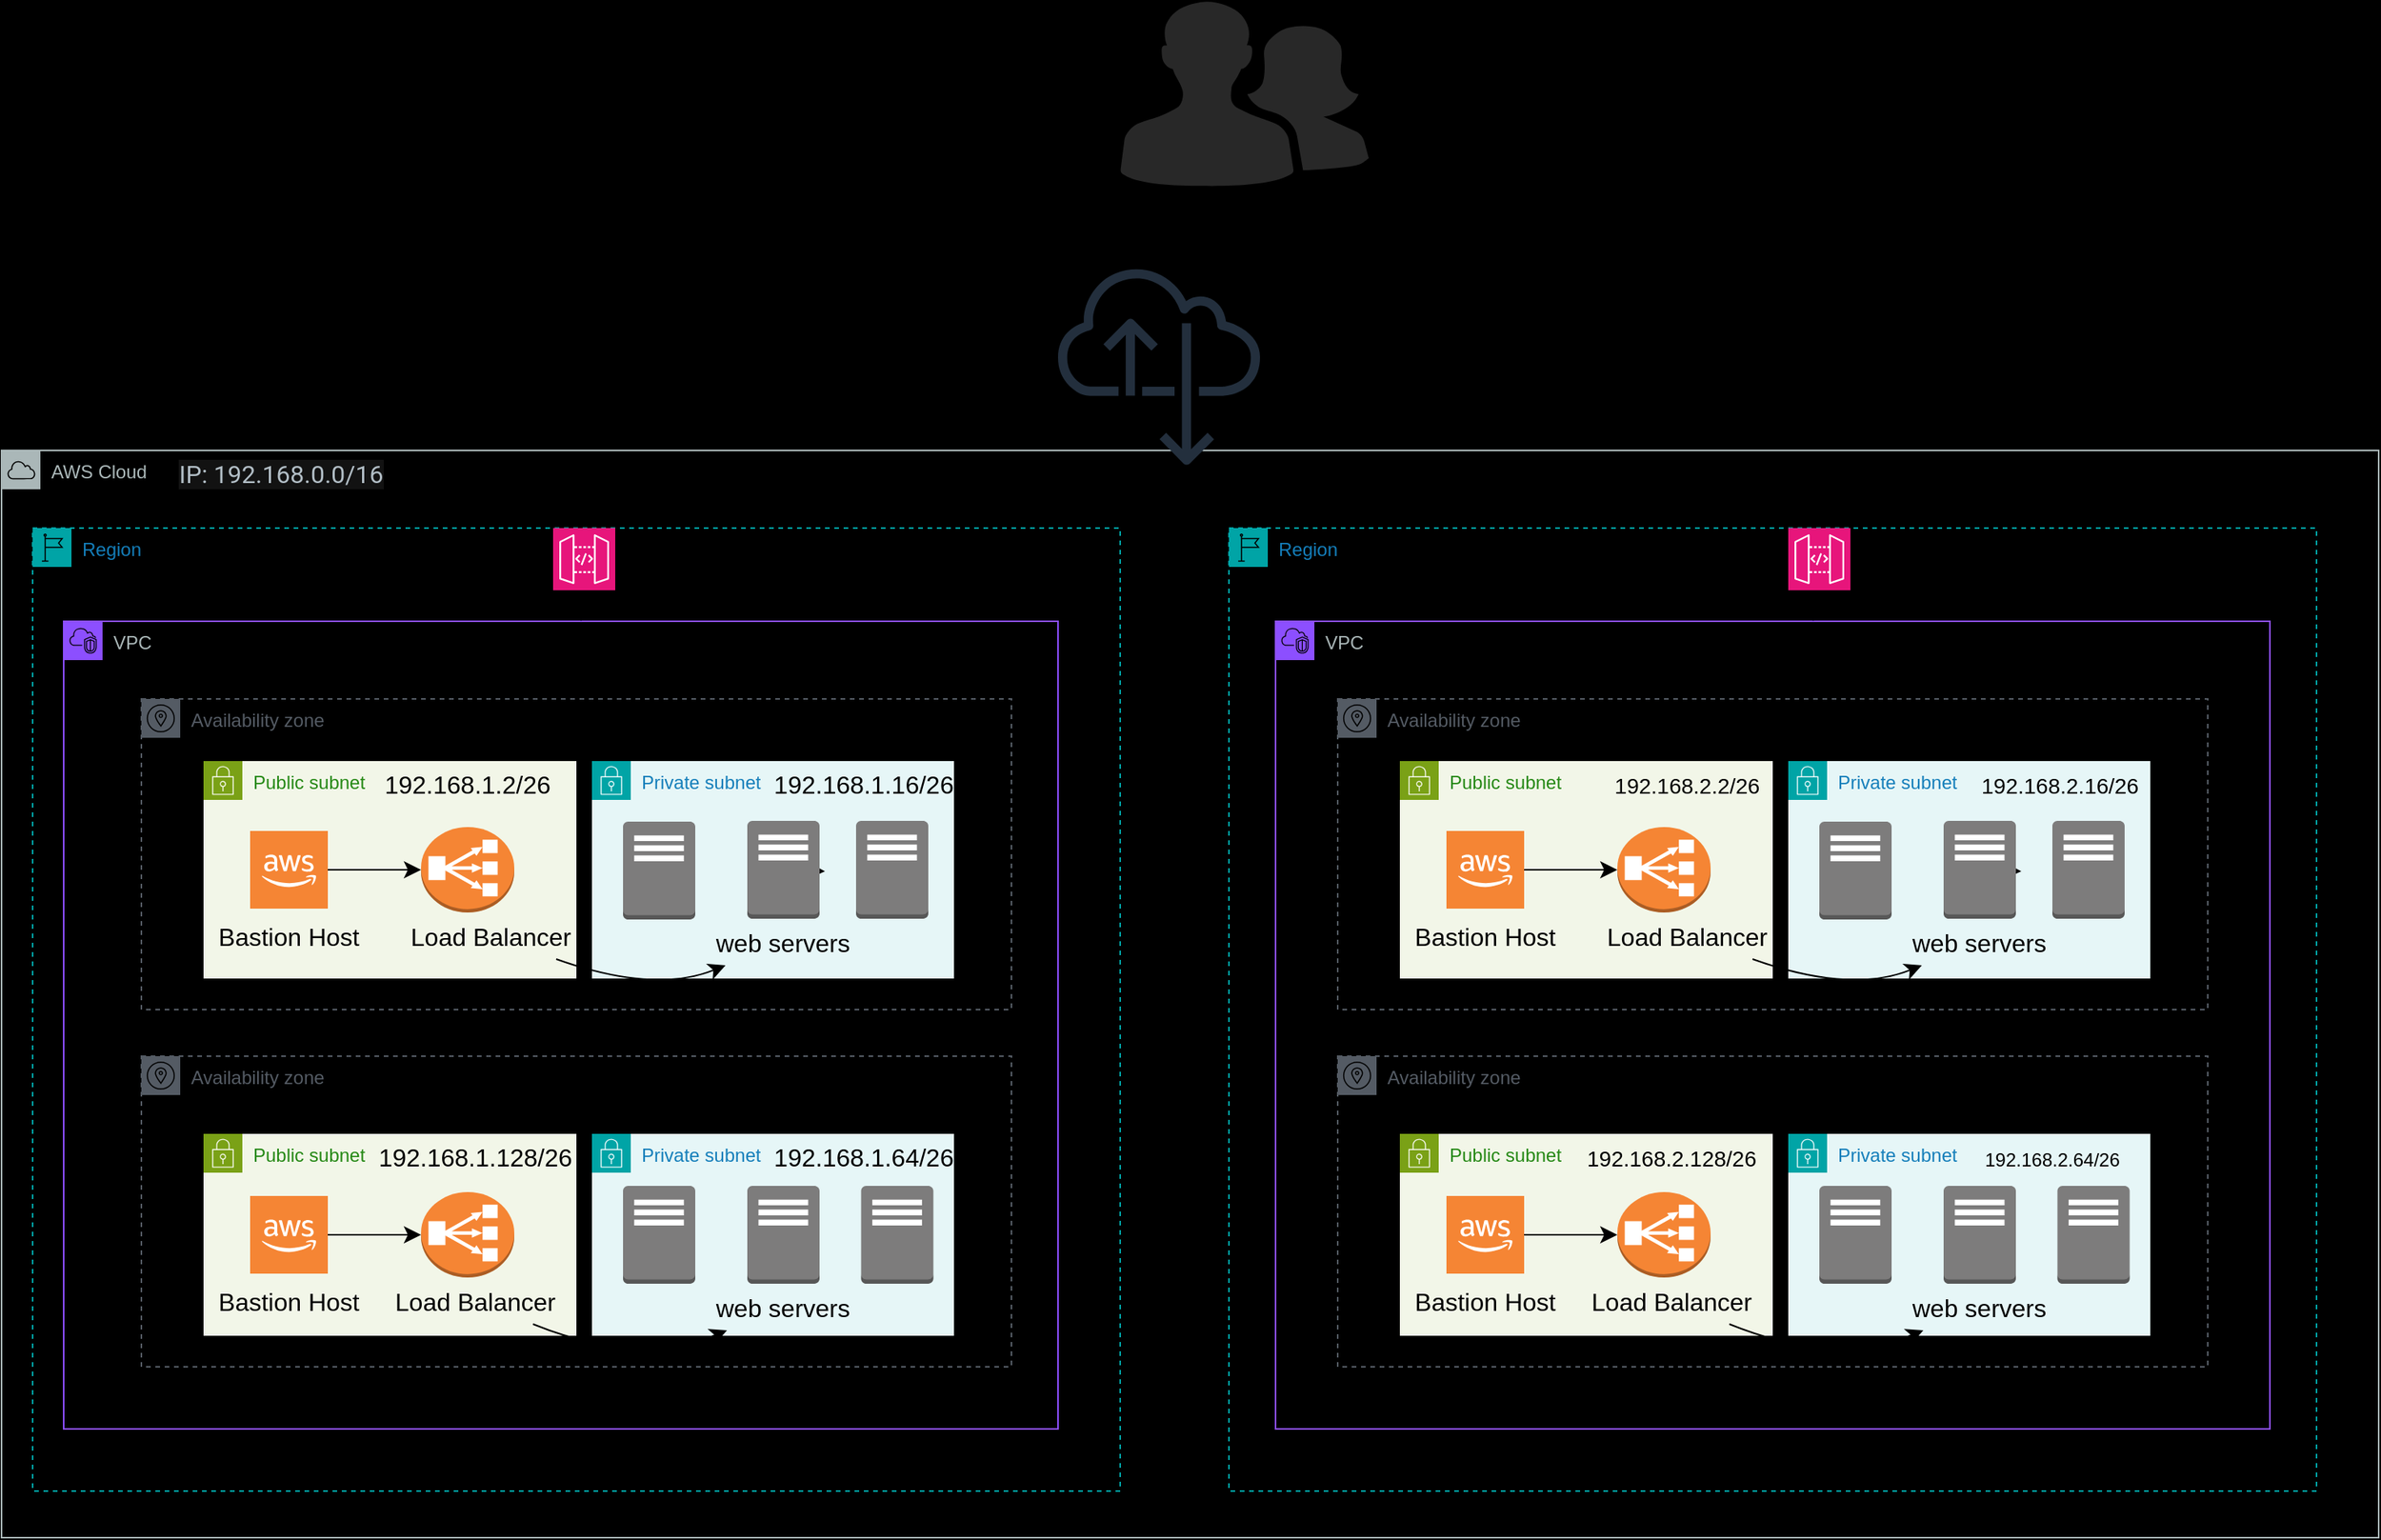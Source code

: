 <mxfile version="26.2.13">
  <diagram name="Page-1" id="DRaX8vh2XQgeKRl0MnYT">
    <mxGraphModel dx="1122" dy="1158" grid="1" gridSize="10" guides="1" tooltips="1" connect="1" arrows="1" fold="1" page="0" pageScale="1" pageWidth="850" pageHeight="1100" background="light-dark(#000000,#000000)" math="0" shadow="0">
      <root>
        <mxCell id="0" />
        <mxCell id="1" parent="0" />
        <mxCell id="w3yPP5Zh4euitOC8Kssg-12" value="AWS Cloud" style="sketch=0;outlineConnect=0;gradientColor=none;html=1;whiteSpace=wrap;fontSize=12;fontStyle=0;shape=mxgraph.aws4.group;grIcon=mxgraph.aws4.group_aws_cloud;strokeColor=#AAB7B8;fillColor=none;verticalAlign=top;align=left;spacingLeft=30;fontColor=#AAB7B8;dashed=0;" parent="1" vertex="1">
          <mxGeometry x="30" y="280" width="1530" height="700" as="geometry" />
        </mxCell>
        <mxCell id="w3yPP5Zh4euitOC8Kssg-16" value="VPC" style="points=[[0,0],[0.25,0],[0.5,0],[0.75,0],[1,0],[1,0.25],[1,0.5],[1,0.75],[1,1],[0.75,1],[0.5,1],[0.25,1],[0,1],[0,0.75],[0,0.5],[0,0.25]];outlineConnect=0;gradientColor=none;html=1;whiteSpace=wrap;fontSize=12;fontStyle=0;container=1;pointerEvents=0;collapsible=0;recursiveResize=0;shape=mxgraph.aws4.group;grIcon=mxgraph.aws4.group_vpc2;strokeColor=#8C4FFF;fillColor=none;verticalAlign=top;align=left;spacingLeft=30;fontColor=#AAB7B8;dashed=0;" parent="1" vertex="1">
          <mxGeometry x="70" y="390" width="640" height="520" as="geometry" />
        </mxCell>
        <mxCell id="w3yPP5Zh4euitOC8Kssg-17" value="Region" style="points=[[0,0],[0.25,0],[0.5,0],[0.75,0],[1,0],[1,0.25],[1,0.5],[1,0.75],[1,1],[0.75,1],[0.5,1],[0.25,1],[0,1],[0,0.75],[0,0.5],[0,0.25]];outlineConnect=0;gradientColor=none;html=1;whiteSpace=wrap;fontSize=12;fontStyle=0;container=1;pointerEvents=0;collapsible=0;recursiveResize=0;shape=mxgraph.aws4.group;grIcon=mxgraph.aws4.group_region;strokeColor=#00A4A6;fillColor=none;verticalAlign=top;align=left;spacingLeft=30;fontColor=#147EBA;dashed=1;" parent="1" vertex="1">
          <mxGeometry x="50" y="330" width="700" height="620" as="geometry" />
        </mxCell>
        <mxCell id="w3yPP5Zh4euitOC8Kssg-19" value="Availability zone" style="sketch=0;outlineConnect=0;gradientColor=none;html=1;whiteSpace=wrap;fontSize=12;fontStyle=0;shape=mxgraph.aws4.group;grIcon=mxgraph.aws4.group_availability_zone;strokeColor=#545B64;fillColor=none;verticalAlign=top;align=left;spacingLeft=30;fontColor=#545B64;dashed=1;" parent="w3yPP5Zh4euitOC8Kssg-17" vertex="1">
          <mxGeometry x="70" y="110" width="560" height="200" as="geometry" />
        </mxCell>
        <mxCell id="w3yPP5Zh4euitOC8Kssg-20" value="Availability zone" style="sketch=0;outlineConnect=0;gradientColor=none;html=1;whiteSpace=wrap;fontSize=12;fontStyle=0;shape=mxgraph.aws4.group;grIcon=mxgraph.aws4.group_availability_zone;strokeColor=#545B64;fillColor=none;verticalAlign=top;align=left;spacingLeft=30;fontColor=#545B64;dashed=1;" parent="w3yPP5Zh4euitOC8Kssg-17" vertex="1">
          <mxGeometry x="70" y="340" width="560" height="200" as="geometry" />
        </mxCell>
        <mxCell id="w3yPP5Zh4euitOC8Kssg-21" value="Public subnet" style="points=[[0,0],[0.25,0],[0.5,0],[0.75,0],[1,0],[1,0.25],[1,0.5],[1,0.75],[1,1],[0.75,1],[0.5,1],[0.25,1],[0,1],[0,0.75],[0,0.5],[0,0.25]];outlineConnect=0;gradientColor=none;html=1;whiteSpace=wrap;fontSize=12;fontStyle=0;container=1;pointerEvents=0;collapsible=0;recursiveResize=0;shape=mxgraph.aws4.group;grIcon=mxgraph.aws4.group_security_group;grStroke=0;strokeColor=#7AA116;fillColor=#F2F6E8;verticalAlign=top;align=left;spacingLeft=30;fontColor=#248814;dashed=0;" parent="w3yPP5Zh4euitOC8Kssg-17" vertex="1">
          <mxGeometry x="110" y="150" width="240" height="140" as="geometry" />
        </mxCell>
        <mxCell id="w3yPP5Zh4euitOC8Kssg-25" value="" style="outlineConnect=0;dashed=0;verticalLabelPosition=bottom;verticalAlign=top;align=center;html=1;shape=mxgraph.aws3.cloud_2;fillColor=#F58534;gradientColor=none;" parent="w3yPP5Zh4euitOC8Kssg-21" vertex="1">
          <mxGeometry x="30" y="45" width="50" height="50" as="geometry" />
        </mxCell>
        <mxCell id="w3yPP5Zh4euitOC8Kssg-23" value="Private subnet" style="points=[[0,0],[0.25,0],[0.5,0],[0.75,0],[1,0],[1,0.25],[1,0.5],[1,0.75],[1,1],[0.75,1],[0.5,1],[0.25,1],[0,1],[0,0.75],[0,0.5],[0,0.25]];outlineConnect=0;gradientColor=none;html=1;whiteSpace=wrap;fontSize=12;fontStyle=0;container=1;pointerEvents=0;collapsible=0;recursiveResize=0;shape=mxgraph.aws4.group;grIcon=mxgraph.aws4.group_security_group;grStroke=0;strokeColor=#00A4A6;fillColor=#E6F6F7;verticalAlign=top;align=left;spacingLeft=30;fontColor=#147EBA;dashed=0;" parent="w3yPP5Zh4euitOC8Kssg-17" vertex="1">
          <mxGeometry x="360" y="150" width="233" height="140" as="geometry" />
        </mxCell>
        <mxCell id="w3yPP5Zh4euitOC8Kssg-28" value="" style="edgeStyle=none;curved=1;rounded=0;orthogonalLoop=1;jettySize=auto;html=1;fontSize=12;startSize=8;endSize=8;" parent="w3yPP5Zh4euitOC8Kssg-23" source="w3yPP5Zh4euitOC8Kssg-29" edge="1">
          <mxGeometry relative="1" as="geometry">
            <mxPoint x="150" y="71" as="targetPoint" />
          </mxGeometry>
        </mxCell>
        <mxCell id="w3yPP5Zh4euitOC8Kssg-26" value="" style="outlineConnect=0;dashed=0;verticalLabelPosition=bottom;verticalAlign=top;align=center;html=1;shape=mxgraph.aws3.traditional_server;fillColor=#7D7C7C;gradientColor=none;" parent="w3yPP5Zh4euitOC8Kssg-23" vertex="1">
          <mxGeometry x="20" y="39" width="46.5" height="63" as="geometry" />
        </mxCell>
        <mxCell id="w3yPP5Zh4euitOC8Kssg-27" value="" style="outlineConnect=0;dashed=0;verticalLabelPosition=bottom;verticalAlign=top;align=center;html=1;shape=mxgraph.aws3.traditional_server;fillColor=#7D7C7C;gradientColor=none;" parent="w3yPP5Zh4euitOC8Kssg-23" vertex="1">
          <mxGeometry x="170" y="38.5" width="46.5" height="63" as="geometry" />
        </mxCell>
        <mxCell id="w3yPP5Zh4euitOC8Kssg-29" value="" style="outlineConnect=0;dashed=0;verticalLabelPosition=bottom;verticalAlign=top;align=center;html=1;shape=mxgraph.aws3.traditional_server;fillColor=#7D7C7C;gradientColor=none;" parent="w3yPP5Zh4euitOC8Kssg-23" vertex="1">
          <mxGeometry x="100" y="38.5" width="46.5" height="63" as="geometry" />
        </mxCell>
        <mxCell id="w3yPP5Zh4euitOC8Kssg-24" value="" style="outlineConnect=0;dashed=0;verticalLabelPosition=bottom;verticalAlign=top;align=center;html=1;shape=mxgraph.aws3.classic_load_balancer;fillColor=#F58534;gradientColor=none;" parent="w3yPP5Zh4euitOC8Kssg-17" vertex="1">
          <mxGeometry x="250" y="192.5" width="60" height="55" as="geometry" />
        </mxCell>
        <mxCell id="w3yPP5Zh4euitOC8Kssg-33" value="" style="edgeStyle=none;curved=1;rounded=0;orthogonalLoop=1;jettySize=auto;html=1;fontSize=12;startSize=8;endSize=8;" parent="w3yPP5Zh4euitOC8Kssg-17" source="w3yPP5Zh4euitOC8Kssg-25" target="w3yPP5Zh4euitOC8Kssg-24" edge="1">
          <mxGeometry relative="1" as="geometry" />
        </mxCell>
        <mxCell id="w3yPP5Zh4euitOC8Kssg-34" value="Bastion Host" style="text;strokeColor=none;fillColor=none;html=1;align=center;verticalAlign=middle;whiteSpace=wrap;rounded=0;fontSize=16;" parent="w3yPP5Zh4euitOC8Kssg-17" vertex="1">
          <mxGeometry x="110" y="247.5" width="110" height="30" as="geometry" />
        </mxCell>
        <mxCell id="w3yPP5Zh4euitOC8Kssg-95" value="" style="edgeStyle=none;curved=1;rounded=0;orthogonalLoop=1;jettySize=auto;html=1;fontSize=12;startSize=8;endSize=8;" parent="w3yPP5Zh4euitOC8Kssg-17" source="w3yPP5Zh4euitOC8Kssg-35" target="w3yPP5Zh4euitOC8Kssg-36" edge="1">
          <mxGeometry relative="1" as="geometry">
            <Array as="points">
              <mxPoint x="400" y="300" />
            </Array>
          </mxGeometry>
        </mxCell>
        <mxCell id="w3yPP5Zh4euitOC8Kssg-35" value="Load Balancer" style="text;strokeColor=none;fillColor=none;html=1;align=center;verticalAlign=middle;whiteSpace=wrap;rounded=0;fontSize=16;" parent="w3yPP5Zh4euitOC8Kssg-17" vertex="1">
          <mxGeometry x="230" y="247.5" width="130" height="30" as="geometry" />
        </mxCell>
        <mxCell id="w3yPP5Zh4euitOC8Kssg-36" value="web servers" style="text;strokeColor=none;fillColor=none;html=1;align=center;verticalAlign=middle;whiteSpace=wrap;rounded=0;fontSize=16;" parent="w3yPP5Zh4euitOC8Kssg-17" vertex="1">
          <mxGeometry x="433.25" y="251.5" width="100" height="30" as="geometry" />
        </mxCell>
        <mxCell id="w3yPP5Zh4euitOC8Kssg-111" value="Public subnet" style="points=[[0,0],[0.25,0],[0.5,0],[0.75,0],[1,0],[1,0.25],[1,0.5],[1,0.75],[1,1],[0.75,1],[0.5,1],[0.25,1],[0,1],[0,0.75],[0,0.5],[0,0.25]];outlineConnect=0;gradientColor=none;html=1;whiteSpace=wrap;fontSize=12;fontStyle=0;container=1;pointerEvents=0;collapsible=0;recursiveResize=0;shape=mxgraph.aws4.group;grIcon=mxgraph.aws4.group_security_group;grStroke=0;strokeColor=#7AA116;fillColor=#F2F6E8;verticalAlign=top;align=left;spacingLeft=30;fontColor=#248814;dashed=0;" parent="w3yPP5Zh4euitOC8Kssg-17" vertex="1">
          <mxGeometry x="110" y="390" width="240" height="130" as="geometry" />
        </mxCell>
        <mxCell id="w3yPP5Zh4euitOC8Kssg-114" value="" style="outlineConnect=0;dashed=0;verticalLabelPosition=bottom;verticalAlign=top;align=center;html=1;shape=mxgraph.aws3.cloud_2;fillColor=#F58534;gradientColor=none;" parent="w3yPP5Zh4euitOC8Kssg-111" vertex="1">
          <mxGeometry x="30" y="40" width="50" height="50" as="geometry" />
        </mxCell>
        <mxCell id="XxBnNCMZjYWkJaXcYATF-3" value="192.168.1.128/26" style="text;strokeColor=none;fillColor=none;html=1;align=center;verticalAlign=middle;whiteSpace=wrap;rounded=0;fontSize=16;" vertex="1" parent="w3yPP5Zh4euitOC8Kssg-111">
          <mxGeometry x="120" width="110" height="30" as="geometry" />
        </mxCell>
        <mxCell id="w3yPP5Zh4euitOC8Kssg-113" value="Private subnet" style="points=[[0,0],[0.25,0],[0.5,0],[0.75,0],[1,0],[1,0.25],[1,0.5],[1,0.75],[1,1],[0.75,1],[0.5,1],[0.25,1],[0,1],[0,0.75],[0,0.5],[0,0.25]];outlineConnect=0;gradientColor=none;html=1;whiteSpace=wrap;fontSize=12;fontStyle=0;container=1;pointerEvents=0;collapsible=0;recursiveResize=0;shape=mxgraph.aws4.group;grIcon=mxgraph.aws4.group_security_group;grStroke=0;strokeColor=#00A4A6;fillColor=#E6F6F7;verticalAlign=top;align=left;spacingLeft=30;fontColor=#147EBA;dashed=0;" parent="w3yPP5Zh4euitOC8Kssg-17" vertex="1">
          <mxGeometry x="360" y="390" width="233" height="130" as="geometry" />
        </mxCell>
        <mxCell id="w3yPP5Zh4euitOC8Kssg-139" value="" style="outlineConnect=0;dashed=0;verticalLabelPosition=bottom;verticalAlign=top;align=center;html=1;shape=mxgraph.aws3.traditional_server;fillColor=#7D7C7C;gradientColor=none;" parent="w3yPP5Zh4euitOC8Kssg-113" vertex="1">
          <mxGeometry x="173.25" y="33.5" width="46.5" height="63" as="geometry" />
        </mxCell>
        <mxCell id="w3yPP5Zh4euitOC8Kssg-138" value="" style="outlineConnect=0;dashed=0;verticalLabelPosition=bottom;verticalAlign=top;align=center;html=1;shape=mxgraph.aws3.traditional_server;fillColor=#7D7C7C;gradientColor=none;" parent="w3yPP5Zh4euitOC8Kssg-113" vertex="1">
          <mxGeometry x="100" y="33.5" width="46.5" height="63" as="geometry" />
        </mxCell>
        <mxCell id="w3yPP5Zh4euitOC8Kssg-115" value="" style="outlineConnect=0;dashed=0;verticalLabelPosition=bottom;verticalAlign=top;align=center;html=1;shape=mxgraph.aws3.classic_load_balancer;fillColor=#F58534;gradientColor=none;" parent="w3yPP5Zh4euitOC8Kssg-17" vertex="1">
          <mxGeometry x="250" y="427.5" width="60" height="55" as="geometry" />
        </mxCell>
        <mxCell id="w3yPP5Zh4euitOC8Kssg-116" value="" style="outlineConnect=0;dashed=0;verticalLabelPosition=bottom;verticalAlign=top;align=center;html=1;shape=mxgraph.aws3.traditional_server;fillColor=#7D7C7C;gradientColor=none;" parent="w3yPP5Zh4euitOC8Kssg-17" vertex="1">
          <mxGeometry x="380" y="423.5" width="46.5" height="63" as="geometry" />
        </mxCell>
        <mxCell id="w3yPP5Zh4euitOC8Kssg-140" value="Bastion Host" style="text;strokeColor=none;fillColor=none;html=1;align=center;verticalAlign=middle;whiteSpace=wrap;rounded=0;fontSize=16;" parent="w3yPP5Zh4euitOC8Kssg-17" vertex="1">
          <mxGeometry x="110" y="482.5" width="110" height="30" as="geometry" />
        </mxCell>
        <mxCell id="w3yPP5Zh4euitOC8Kssg-143" value="" style="edgeStyle=none;curved=1;rounded=0;orthogonalLoop=1;jettySize=auto;html=1;fontSize=12;startSize=8;endSize=8;" parent="w3yPP5Zh4euitOC8Kssg-17" source="w3yPP5Zh4euitOC8Kssg-141" target="w3yPP5Zh4euitOC8Kssg-142" edge="1">
          <mxGeometry relative="1" as="geometry">
            <Array as="points">
              <mxPoint x="390" y="540" />
            </Array>
          </mxGeometry>
        </mxCell>
        <mxCell id="w3yPP5Zh4euitOC8Kssg-141" value="Load Balancer" style="text;strokeColor=none;fillColor=none;html=1;align=center;verticalAlign=middle;whiteSpace=wrap;rounded=0;fontSize=16;" parent="w3yPP5Zh4euitOC8Kssg-17" vertex="1">
          <mxGeometry x="220" y="482.5" width="130" height="30" as="geometry" />
        </mxCell>
        <mxCell id="w3yPP5Zh4euitOC8Kssg-142" value="web servers" style="text;strokeColor=none;fillColor=none;html=1;align=center;verticalAlign=middle;whiteSpace=wrap;rounded=0;fontSize=16;" parent="w3yPP5Zh4euitOC8Kssg-17" vertex="1">
          <mxGeometry x="433.25" y="486.5" width="100" height="30" as="geometry" />
        </mxCell>
        <mxCell id="w3yPP5Zh4euitOC8Kssg-145" value="" style="edgeStyle=none;curved=1;rounded=0;orthogonalLoop=1;jettySize=auto;html=1;fontSize=12;startSize=8;endSize=8;" parent="w3yPP5Zh4euitOC8Kssg-17" source="w3yPP5Zh4euitOC8Kssg-114" target="w3yPP5Zh4euitOC8Kssg-115" edge="1">
          <mxGeometry relative="1" as="geometry" />
        </mxCell>
        <mxCell id="w3yPP5Zh4euitOC8Kssg-179" value="" style="sketch=0;points=[[0,0,0],[0.25,0,0],[0.5,0,0],[0.75,0,0],[1,0,0],[0,1,0],[0.25,1,0],[0.5,1,0],[0.75,1,0],[1,1,0],[0,0.25,0],[0,0.5,0],[0,0.75,0],[1,0.25,0],[1,0.5,0],[1,0.75,0]];outlineConnect=0;fontColor=#232F3E;fillColor=#E7157B;strokeColor=#ffffff;dashed=0;verticalLabelPosition=bottom;verticalAlign=top;align=center;html=1;fontSize=12;fontStyle=0;aspect=fixed;shape=mxgraph.aws4.resourceIcon;resIcon=mxgraph.aws4.api_gateway;" parent="w3yPP5Zh4euitOC8Kssg-17" vertex="1">
          <mxGeometry x="335" width="40" height="40" as="geometry" />
        </mxCell>
        <mxCell id="w3yPP5Zh4euitOC8Kssg-183" value="Canada Central Region" style="text;strokeColor=none;fillColor=none;html=1;align=center;verticalAlign=middle;whiteSpace=wrap;rounded=0;fontSize=16;" parent="w3yPP5Zh4euitOC8Kssg-17" vertex="1">
          <mxGeometry x="85" width="175" height="30" as="geometry" />
        </mxCell>
        <mxCell id="XxBnNCMZjYWkJaXcYATF-1" value="192.168.1.2/26" style="text;strokeColor=none;fillColor=none;html=1;align=center;verticalAlign=middle;whiteSpace=wrap;rounded=0;fontSize=16;" vertex="1" parent="w3yPP5Zh4euitOC8Kssg-17">
          <mxGeometry x="225" y="150" width="110" height="30" as="geometry" />
        </mxCell>
        <mxCell id="XxBnNCMZjYWkJaXcYATF-2" value="192.168.1.16/26" style="text;strokeColor=none;fillColor=none;html=1;align=center;verticalAlign=middle;whiteSpace=wrap;rounded=0;fontSize=16;" vertex="1" parent="w3yPP5Zh4euitOC8Kssg-17">
          <mxGeometry x="480" y="150" width="110" height="30" as="geometry" />
        </mxCell>
        <mxCell id="XxBnNCMZjYWkJaXcYATF-4" value="192.168.1.64/26" style="text;strokeColor=none;fillColor=none;html=1;align=center;verticalAlign=middle;whiteSpace=wrap;rounded=0;fontSize=16;" vertex="1" parent="w3yPP5Zh4euitOC8Kssg-17">
          <mxGeometry x="480" y="390" width="110" height="30" as="geometry" />
        </mxCell>
        <mxCell id="XxBnNCMZjYWkJaXcYATF-5" style="edgeStyle=none;curved=1;rounded=0;orthogonalLoop=1;jettySize=auto;html=1;exitX=0.5;exitY=0;exitDx=0;exitDy=0;fontSize=12;startSize=8;endSize=8;" edge="1" parent="w3yPP5Zh4euitOC8Kssg-17" source="XxBnNCMZjYWkJaXcYATF-4" target="XxBnNCMZjYWkJaXcYATF-4">
          <mxGeometry relative="1" as="geometry" />
        </mxCell>
        <mxCell id="w3yPP5Zh4euitOC8Kssg-146" value="Region" style="points=[[0,0],[0.25,0],[0.5,0],[0.75,0],[1,0],[1,0.25],[1,0.5],[1,0.75],[1,1],[0.75,1],[0.5,1],[0.25,1],[0,1],[0,0.75],[0,0.5],[0,0.25]];outlineConnect=0;gradientColor=none;html=1;whiteSpace=wrap;fontSize=12;fontStyle=0;container=1;pointerEvents=0;collapsible=0;recursiveResize=0;shape=mxgraph.aws4.group;grIcon=mxgraph.aws4.group_region;strokeColor=#00A4A6;fillColor=none;verticalAlign=top;align=left;spacingLeft=30;fontColor=#147EBA;dashed=1;" parent="1" vertex="1">
          <mxGeometry x="820" y="330" width="700" height="620" as="geometry" />
        </mxCell>
        <mxCell id="w3yPP5Zh4euitOC8Kssg-147" value="Availability zone" style="sketch=0;outlineConnect=0;gradientColor=none;html=1;whiteSpace=wrap;fontSize=12;fontStyle=0;shape=mxgraph.aws4.group;grIcon=mxgraph.aws4.group_availability_zone;strokeColor=#545B64;fillColor=none;verticalAlign=top;align=left;spacingLeft=30;fontColor=#545B64;dashed=1;" parent="w3yPP5Zh4euitOC8Kssg-146" vertex="1">
          <mxGeometry x="70" y="110" width="560" height="200" as="geometry" />
        </mxCell>
        <mxCell id="w3yPP5Zh4euitOC8Kssg-148" value="Availability zone" style="sketch=0;outlineConnect=0;gradientColor=none;html=1;whiteSpace=wrap;fontSize=12;fontStyle=0;shape=mxgraph.aws4.group;grIcon=mxgraph.aws4.group_availability_zone;strokeColor=#545B64;fillColor=none;verticalAlign=top;align=left;spacingLeft=30;fontColor=#545B64;dashed=1;" parent="w3yPP5Zh4euitOC8Kssg-146" vertex="1">
          <mxGeometry x="70" y="340" width="560" height="200" as="geometry" />
        </mxCell>
        <mxCell id="w3yPP5Zh4euitOC8Kssg-149" value="Public subnet" style="points=[[0,0],[0.25,0],[0.5,0],[0.75,0],[1,0],[1,0.25],[1,0.5],[1,0.75],[1,1],[0.75,1],[0.5,1],[0.25,1],[0,1],[0,0.75],[0,0.5],[0,0.25]];outlineConnect=0;gradientColor=none;html=1;whiteSpace=wrap;fontSize=12;fontStyle=0;container=1;pointerEvents=0;collapsible=0;recursiveResize=0;shape=mxgraph.aws4.group;grIcon=mxgraph.aws4.group_security_group;grStroke=0;strokeColor=#7AA116;fillColor=#F2F6E8;verticalAlign=top;align=left;spacingLeft=30;fontColor=#248814;dashed=0;" parent="w3yPP5Zh4euitOC8Kssg-146" vertex="1">
          <mxGeometry x="110" y="150" width="240" height="140" as="geometry" />
        </mxCell>
        <mxCell id="w3yPP5Zh4euitOC8Kssg-150" value="" style="outlineConnect=0;dashed=0;verticalLabelPosition=bottom;verticalAlign=top;align=center;html=1;shape=mxgraph.aws3.cloud_2;fillColor=#F58534;gradientColor=none;" parent="w3yPP5Zh4euitOC8Kssg-149" vertex="1">
          <mxGeometry x="30" y="45" width="50" height="50" as="geometry" />
        </mxCell>
        <mxCell id="w3yPP5Zh4euitOC8Kssg-151" value="Private subnet" style="points=[[0,0],[0.25,0],[0.5,0],[0.75,0],[1,0],[1,0.25],[1,0.5],[1,0.75],[1,1],[0.75,1],[0.5,1],[0.25,1],[0,1],[0,0.75],[0,0.5],[0,0.25]];outlineConnect=0;gradientColor=none;html=1;whiteSpace=wrap;fontSize=12;fontStyle=0;container=1;pointerEvents=0;collapsible=0;recursiveResize=0;shape=mxgraph.aws4.group;grIcon=mxgraph.aws4.group_security_group;grStroke=0;strokeColor=#00A4A6;fillColor=#E6F6F7;verticalAlign=top;align=left;spacingLeft=30;fontColor=#147EBA;dashed=0;" parent="w3yPP5Zh4euitOC8Kssg-146" vertex="1">
          <mxGeometry x="360" y="150" width="233" height="140" as="geometry" />
        </mxCell>
        <mxCell id="w3yPP5Zh4euitOC8Kssg-152" value="" style="edgeStyle=none;curved=1;rounded=0;orthogonalLoop=1;jettySize=auto;html=1;fontSize=12;startSize=8;endSize=8;" parent="w3yPP5Zh4euitOC8Kssg-151" source="w3yPP5Zh4euitOC8Kssg-155" edge="1">
          <mxGeometry relative="1" as="geometry">
            <mxPoint x="150" y="71" as="targetPoint" />
          </mxGeometry>
        </mxCell>
        <mxCell id="w3yPP5Zh4euitOC8Kssg-153" value="" style="outlineConnect=0;dashed=0;verticalLabelPosition=bottom;verticalAlign=top;align=center;html=1;shape=mxgraph.aws3.traditional_server;fillColor=#7D7C7C;gradientColor=none;" parent="w3yPP5Zh4euitOC8Kssg-151" vertex="1">
          <mxGeometry x="20" y="39" width="46.5" height="63" as="geometry" />
        </mxCell>
        <mxCell id="w3yPP5Zh4euitOC8Kssg-154" value="" style="outlineConnect=0;dashed=0;verticalLabelPosition=bottom;verticalAlign=top;align=center;html=1;shape=mxgraph.aws3.traditional_server;fillColor=#7D7C7C;gradientColor=none;" parent="w3yPP5Zh4euitOC8Kssg-151" vertex="1">
          <mxGeometry x="170" y="38.5" width="46.5" height="63" as="geometry" />
        </mxCell>
        <mxCell id="w3yPP5Zh4euitOC8Kssg-155" value="" style="outlineConnect=0;dashed=0;verticalLabelPosition=bottom;verticalAlign=top;align=center;html=1;shape=mxgraph.aws3.traditional_server;fillColor=#7D7C7C;gradientColor=none;" parent="w3yPP5Zh4euitOC8Kssg-151" vertex="1">
          <mxGeometry x="100" y="38.5" width="46.5" height="63" as="geometry" />
        </mxCell>
        <mxCell id="w3yPP5Zh4euitOC8Kssg-156" value="" style="outlineConnect=0;dashed=0;verticalLabelPosition=bottom;verticalAlign=top;align=center;html=1;shape=mxgraph.aws3.classic_load_balancer;fillColor=#F58534;gradientColor=none;" parent="w3yPP5Zh4euitOC8Kssg-146" vertex="1">
          <mxGeometry x="250" y="192.5" width="60" height="55" as="geometry" />
        </mxCell>
        <mxCell id="w3yPP5Zh4euitOC8Kssg-157" value="" style="edgeStyle=none;curved=1;rounded=0;orthogonalLoop=1;jettySize=auto;html=1;fontSize=12;startSize=8;endSize=8;" parent="w3yPP5Zh4euitOC8Kssg-146" source="w3yPP5Zh4euitOC8Kssg-150" target="w3yPP5Zh4euitOC8Kssg-156" edge="1">
          <mxGeometry relative="1" as="geometry" />
        </mxCell>
        <mxCell id="w3yPP5Zh4euitOC8Kssg-158" value="Bastion Host" style="text;strokeColor=none;fillColor=none;html=1;align=center;verticalAlign=middle;whiteSpace=wrap;rounded=0;fontSize=16;" parent="w3yPP5Zh4euitOC8Kssg-146" vertex="1">
          <mxGeometry x="110" y="247.5" width="110" height="30" as="geometry" />
        </mxCell>
        <mxCell id="w3yPP5Zh4euitOC8Kssg-159" value="" style="edgeStyle=none;curved=1;rounded=0;orthogonalLoop=1;jettySize=auto;html=1;fontSize=12;startSize=8;endSize=8;" parent="w3yPP5Zh4euitOC8Kssg-146" source="w3yPP5Zh4euitOC8Kssg-160" target="w3yPP5Zh4euitOC8Kssg-161" edge="1">
          <mxGeometry relative="1" as="geometry">
            <Array as="points">
              <mxPoint x="400" y="300" />
            </Array>
          </mxGeometry>
        </mxCell>
        <mxCell id="w3yPP5Zh4euitOC8Kssg-160" value="Load Balancer" style="text;strokeColor=none;fillColor=none;html=1;align=center;verticalAlign=middle;whiteSpace=wrap;rounded=0;fontSize=16;" parent="w3yPP5Zh4euitOC8Kssg-146" vertex="1">
          <mxGeometry x="230" y="247.5" width="130" height="30" as="geometry" />
        </mxCell>
        <mxCell id="w3yPP5Zh4euitOC8Kssg-161" value="web servers" style="text;strokeColor=none;fillColor=none;html=1;align=center;verticalAlign=middle;whiteSpace=wrap;rounded=0;fontSize=16;" parent="w3yPP5Zh4euitOC8Kssg-146" vertex="1">
          <mxGeometry x="433.25" y="251.5" width="100" height="30" as="geometry" />
        </mxCell>
        <mxCell id="w3yPP5Zh4euitOC8Kssg-162" value="Public subnet" style="points=[[0,0],[0.25,0],[0.5,0],[0.75,0],[1,0],[1,0.25],[1,0.5],[1,0.75],[1,1],[0.75,1],[0.5,1],[0.25,1],[0,1],[0,0.75],[0,0.5],[0,0.25]];outlineConnect=0;gradientColor=none;html=1;whiteSpace=wrap;fontSize=12;fontStyle=0;container=1;pointerEvents=0;collapsible=0;recursiveResize=0;shape=mxgraph.aws4.group;grIcon=mxgraph.aws4.group_security_group;grStroke=0;strokeColor=#7AA116;fillColor=#F2F6E8;verticalAlign=top;align=left;spacingLeft=30;fontColor=#248814;dashed=0;" parent="w3yPP5Zh4euitOC8Kssg-146" vertex="1">
          <mxGeometry x="110" y="390" width="240" height="130" as="geometry" />
        </mxCell>
        <mxCell id="w3yPP5Zh4euitOC8Kssg-163" value="" style="outlineConnect=0;dashed=0;verticalLabelPosition=bottom;verticalAlign=top;align=center;html=1;shape=mxgraph.aws3.cloud_2;fillColor=#F58534;gradientColor=none;" parent="w3yPP5Zh4euitOC8Kssg-162" vertex="1">
          <mxGeometry x="30" y="40" width="50" height="50" as="geometry" />
        </mxCell>
        <mxCell id="w3yPP5Zh4euitOC8Kssg-164" value="Private subnet" style="points=[[0,0],[0.25,0],[0.5,0],[0.75,0],[1,0],[1,0.25],[1,0.5],[1,0.75],[1,1],[0.75,1],[0.5,1],[0.25,1],[0,1],[0,0.75],[0,0.5],[0,0.25]];outlineConnect=0;gradientColor=none;html=1;whiteSpace=wrap;fontSize=12;fontStyle=0;container=1;pointerEvents=0;collapsible=0;recursiveResize=0;shape=mxgraph.aws4.group;grIcon=mxgraph.aws4.group_security_group;grStroke=0;strokeColor=#00A4A6;fillColor=#E6F6F7;verticalAlign=top;align=left;spacingLeft=30;fontColor=#147EBA;dashed=0;" parent="w3yPP5Zh4euitOC8Kssg-146" vertex="1">
          <mxGeometry x="360" y="390" width="233" height="130" as="geometry" />
        </mxCell>
        <mxCell id="w3yPP5Zh4euitOC8Kssg-165" value="" style="outlineConnect=0;dashed=0;verticalLabelPosition=bottom;verticalAlign=top;align=center;html=1;shape=mxgraph.aws3.traditional_server;fillColor=#7D7C7C;gradientColor=none;" parent="w3yPP5Zh4euitOC8Kssg-164" vertex="1">
          <mxGeometry x="173.25" y="33.5" width="46.5" height="63" as="geometry" />
        </mxCell>
        <mxCell id="w3yPP5Zh4euitOC8Kssg-166" value="" style="outlineConnect=0;dashed=0;verticalLabelPosition=bottom;verticalAlign=top;align=center;html=1;shape=mxgraph.aws3.traditional_server;fillColor=#7D7C7C;gradientColor=none;" parent="w3yPP5Zh4euitOC8Kssg-164" vertex="1">
          <mxGeometry x="100" y="33.5" width="46.5" height="63" as="geometry" />
        </mxCell>
        <mxCell id="w3yPP5Zh4euitOC8Kssg-167" value="" style="outlineConnect=0;dashed=0;verticalLabelPosition=bottom;verticalAlign=top;align=center;html=1;shape=mxgraph.aws3.classic_load_balancer;fillColor=#F58534;gradientColor=none;" parent="w3yPP5Zh4euitOC8Kssg-146" vertex="1">
          <mxGeometry x="250" y="427.5" width="60" height="55" as="geometry" />
        </mxCell>
        <mxCell id="w3yPP5Zh4euitOC8Kssg-168" value="" style="outlineConnect=0;dashed=0;verticalLabelPosition=bottom;verticalAlign=top;align=center;html=1;shape=mxgraph.aws3.traditional_server;fillColor=#7D7C7C;gradientColor=none;" parent="w3yPP5Zh4euitOC8Kssg-146" vertex="1">
          <mxGeometry x="380" y="423.5" width="46.5" height="63" as="geometry" />
        </mxCell>
        <mxCell id="w3yPP5Zh4euitOC8Kssg-169" value="Bastion Host" style="text;strokeColor=none;fillColor=none;html=1;align=center;verticalAlign=middle;whiteSpace=wrap;rounded=0;fontSize=16;" parent="w3yPP5Zh4euitOC8Kssg-146" vertex="1">
          <mxGeometry x="110" y="482.5" width="110" height="30" as="geometry" />
        </mxCell>
        <mxCell id="w3yPP5Zh4euitOC8Kssg-170" value="" style="edgeStyle=none;curved=1;rounded=0;orthogonalLoop=1;jettySize=auto;html=1;fontSize=12;startSize=8;endSize=8;" parent="w3yPP5Zh4euitOC8Kssg-146" source="w3yPP5Zh4euitOC8Kssg-171" target="w3yPP5Zh4euitOC8Kssg-172" edge="1">
          <mxGeometry relative="1" as="geometry">
            <Array as="points">
              <mxPoint x="390" y="540" />
            </Array>
          </mxGeometry>
        </mxCell>
        <mxCell id="w3yPP5Zh4euitOC8Kssg-171" value="Load Balancer" style="text;strokeColor=none;fillColor=none;html=1;align=center;verticalAlign=middle;whiteSpace=wrap;rounded=0;fontSize=16;" parent="w3yPP5Zh4euitOC8Kssg-146" vertex="1">
          <mxGeometry x="220" y="482.5" width="130" height="30" as="geometry" />
        </mxCell>
        <mxCell id="w3yPP5Zh4euitOC8Kssg-172" value="web servers" style="text;strokeColor=none;fillColor=none;html=1;align=center;verticalAlign=middle;whiteSpace=wrap;rounded=0;fontSize=16;" parent="w3yPP5Zh4euitOC8Kssg-146" vertex="1">
          <mxGeometry x="433.25" y="486.5" width="100" height="30" as="geometry" />
        </mxCell>
        <mxCell id="w3yPP5Zh4euitOC8Kssg-173" value="" style="edgeStyle=none;curved=1;rounded=0;orthogonalLoop=1;jettySize=auto;html=1;fontSize=12;startSize=8;endSize=8;" parent="w3yPP5Zh4euitOC8Kssg-146" source="w3yPP5Zh4euitOC8Kssg-163" target="w3yPP5Zh4euitOC8Kssg-167" edge="1">
          <mxGeometry relative="1" as="geometry" />
        </mxCell>
        <mxCell id="w3yPP5Zh4euitOC8Kssg-189" value="Internet Gateway" style="text;strokeColor=none;fillColor=none;html=1;align=center;verticalAlign=middle;whiteSpace=wrap;rounded=0;fontSize=16;" parent="w3yPP5Zh4euitOC8Kssg-146" vertex="1">
          <mxGeometry x="380" y="20" width="120" height="30" as="geometry" />
        </mxCell>
        <mxCell id="XxBnNCMZjYWkJaXcYATF-6" value="&lt;font style=&quot;font-size: 14px;&quot;&gt;192.168.2.16/26&lt;/font&gt;" style="text;strokeColor=none;fillColor=none;html=1;align=center;verticalAlign=middle;whiteSpace=wrap;rounded=0;fontSize=16;" vertex="1" parent="w3yPP5Zh4euitOC8Kssg-146">
          <mxGeometry x="480" y="150" width="110" height="30" as="geometry" />
        </mxCell>
        <mxCell id="XxBnNCMZjYWkJaXcYATF-8" value="&lt;font style=&quot;font-size: 14px;&quot;&gt;192.168.2.2/26&lt;/font&gt;" style="text;strokeColor=none;fillColor=none;html=1;align=center;verticalAlign=middle;whiteSpace=wrap;rounded=0;fontSize=16;" vertex="1" parent="w3yPP5Zh4euitOC8Kssg-146">
          <mxGeometry x="240" y="150" width="110" height="30" as="geometry" />
        </mxCell>
        <mxCell id="XxBnNCMZjYWkJaXcYATF-9" value="&lt;font style=&quot;font-size: 14px;&quot;&gt;192.168.2.128/26&lt;/font&gt;" style="text;strokeColor=none;fillColor=none;html=1;align=center;verticalAlign=middle;whiteSpace=wrap;rounded=0;fontSize=16;" vertex="1" parent="w3yPP5Zh4euitOC8Kssg-146">
          <mxGeometry x="230" y="390" width="110" height="30" as="geometry" />
        </mxCell>
        <mxCell id="w3yPP5Zh4euitOC8Kssg-174" value="VPC" style="points=[[0,0],[0.25,0],[0.5,0],[0.75,0],[1,0],[1,0.25],[1,0.5],[1,0.75],[1,1],[0.75,1],[0.5,1],[0.25,1],[0,1],[0,0.75],[0,0.5],[0,0.25]];outlineConnect=0;gradientColor=none;html=1;whiteSpace=wrap;fontSize=12;fontStyle=0;container=1;pointerEvents=0;collapsible=0;recursiveResize=0;shape=mxgraph.aws4.group;grIcon=mxgraph.aws4.group_vpc2;strokeColor=#8C4FFF;fillColor=none;verticalAlign=top;align=left;spacingLeft=30;fontColor=#AAB7B8;dashed=0;" parent="1" vertex="1">
          <mxGeometry x="850" y="390" width="640" height="520" as="geometry" />
        </mxCell>
        <mxCell id="w3yPP5Zh4euitOC8Kssg-188" value="Joe West Central VPC (192.168.2.0/24)&lt;div&gt;&lt;br&gt;&lt;/div&gt;" style="text;strokeColor=none;fillColor=none;html=1;align=center;verticalAlign=middle;whiteSpace=wrap;rounded=0;fontSize=16;" parent="w3yPP5Zh4euitOC8Kssg-174" vertex="1">
          <mxGeometry x="60" y="10" width="330" height="30" as="geometry" />
        </mxCell>
        <mxCell id="XxBnNCMZjYWkJaXcYATF-10" value="&lt;font style=&quot;font-size: 12px;&quot;&gt;192.168.2.64/26&lt;/font&gt;" style="text;strokeColor=none;fillColor=none;html=1;align=center;verticalAlign=middle;whiteSpace=wrap;rounded=0;fontSize=16;" vertex="1" parent="w3yPP5Zh4euitOC8Kssg-174">
          <mxGeometry x="450" y="335" width="100" height="20" as="geometry" />
        </mxCell>
        <mxCell id="XxBnNCMZjYWkJaXcYATF-11" style="edgeStyle=none;curved=1;rounded=0;orthogonalLoop=1;jettySize=auto;html=1;exitX=0.75;exitY=1;exitDx=0;exitDy=0;fontSize=12;startSize=8;endSize=8;" edge="1" parent="w3yPP5Zh4euitOC8Kssg-174" source="XxBnNCMZjYWkJaXcYATF-10" target="XxBnNCMZjYWkJaXcYATF-10">
          <mxGeometry relative="1" as="geometry" />
        </mxCell>
        <mxCell id="w3yPP5Zh4euitOC8Kssg-177" value="&lt;span style=&quot;color: rgb(178, 190, 198); font-family: Roboto, sans-serif; text-align: left; background-color: rgb(18, 18, 18);&quot;&gt;IP: 192.168.0.0/16&lt;/span&gt;" style="text;strokeColor=none;fillColor=none;html=1;align=center;verticalAlign=middle;whiteSpace=wrap;rounded=0;fontSize=16;" parent="1" vertex="1">
          <mxGeometry x="130" y="280" width="160" height="30" as="geometry" />
        </mxCell>
        <mxCell id="w3yPP5Zh4euitOC8Kssg-180" value="" style="edgeStyle=none;curved=1;rounded=0;orthogonalLoop=1;jettySize=auto;html=1;fontSize=12;startSize=8;endSize=8;" parent="1" source="w3yPP5Zh4euitOC8Kssg-179" target="w3yPP5Zh4euitOC8Kssg-16" edge="1">
          <mxGeometry relative="1" as="geometry" />
        </mxCell>
        <mxCell id="w3yPP5Zh4euitOC8Kssg-182" value="" style="edgeStyle=none;curved=1;rounded=0;orthogonalLoop=1;jettySize=auto;html=1;fontSize=12;startSize=8;endSize=8;" parent="1" source="w3yPP5Zh4euitOC8Kssg-181" target="w3yPP5Zh4euitOC8Kssg-174" edge="1">
          <mxGeometry relative="1" as="geometry" />
        </mxCell>
        <mxCell id="w3yPP5Zh4euitOC8Kssg-181" value="" style="sketch=0;points=[[0,0,0],[0.25,0,0],[0.5,0,0],[0.75,0,0],[1,0,0],[0,1,0],[0.25,1,0],[0.5,1,0],[0.75,1,0],[1,1,0],[0,0.25,0],[0,0.5,0],[0,0.75,0],[1,0.25,0],[1,0.5,0],[1,0.75,0]];outlineConnect=0;fontColor=#232F3E;fillColor=#E7157B;strokeColor=#ffffff;dashed=0;verticalLabelPosition=bottom;verticalAlign=top;align=center;html=1;fontSize=12;fontStyle=0;aspect=fixed;shape=mxgraph.aws4.resourceIcon;resIcon=mxgraph.aws4.api_gateway;" parent="1" vertex="1">
          <mxGeometry x="1180" y="330" width="40" height="40" as="geometry" />
        </mxCell>
        <mxCell id="w3yPP5Zh4euitOC8Kssg-184" value="Canada West Region" style="text;strokeColor=none;fillColor=none;html=1;align=center;verticalAlign=middle;whiteSpace=wrap;rounded=0;fontSize=16;" parent="1" vertex="1">
          <mxGeometry x="910" y="330" width="160" height="30" as="geometry" />
        </mxCell>
        <mxCell id="w3yPP5Zh4euitOC8Kssg-187" value="Joe Canada Central VPC (192.168.1.0/24)&lt;div&gt;&lt;br&gt;&lt;/div&gt;" style="text;strokeColor=none;fillColor=none;html=1;align=center;verticalAlign=middle;whiteSpace=wrap;rounded=0;fontSize=16;" parent="1" vertex="1">
          <mxGeometry x="130" y="400" width="330" height="30" as="geometry" />
        </mxCell>
        <mxCell id="w3yPP5Zh4euitOC8Kssg-190" value="Internet Gateway" style="text;strokeColor=none;fillColor=none;html=1;align=center;verticalAlign=middle;whiteSpace=wrap;rounded=0;fontSize=16;" parent="1" vertex="1">
          <mxGeometry x="400" y="350" width="120" height="40" as="geometry" />
        </mxCell>
        <mxCell id="XxBnNCMZjYWkJaXcYATF-13" value="" style="sketch=0;outlineConnect=0;fontColor=#232F3E;gradientColor=none;fillColor=#232F3D;strokeColor=none;dashed=0;verticalLabelPosition=bottom;verticalAlign=top;align=center;html=1;fontSize=12;fontStyle=0;aspect=fixed;pointerEvents=1;shape=mxgraph.aws4.internet_alt22;" vertex="1" parent="1">
          <mxGeometry x="710" y="160" width="130" height="130" as="geometry" />
        </mxCell>
        <mxCell id="XxBnNCMZjYWkJaXcYATF-14" value="INTERNET" style="text;html=1;align=center;verticalAlign=middle;resizable=0;points=[];autosize=1;strokeColor=none;fillColor=none;fontSize=16;" vertex="1" parent="1">
          <mxGeometry x="680" y="240" width="100" height="30" as="geometry" />
        </mxCell>
        <mxCell id="XxBnNCMZjYWkJaXcYATF-16" value="" style="edgeStyle=none;curved=1;rounded=0;orthogonalLoop=1;jettySize=auto;html=1;fontSize=12;startSize=8;endSize=8;" edge="1" parent="1" source="XxBnNCMZjYWkJaXcYATF-15" target="XxBnNCMZjYWkJaXcYATF-13">
          <mxGeometry relative="1" as="geometry" />
        </mxCell>
        <mxCell id="XxBnNCMZjYWkJaXcYATF-15" value="" style="verticalLabelPosition=bottom;sketch=0;html=1;fillColor=#282828;strokeColor=none;verticalAlign=top;pointerEvents=1;align=center;shape=mxgraph.cisco_safe.people_places_things_icons.icon2;" vertex="1" parent="1">
          <mxGeometry x="750" y="-10" width="160" height="120" as="geometry" />
        </mxCell>
      </root>
    </mxGraphModel>
  </diagram>
</mxfile>
